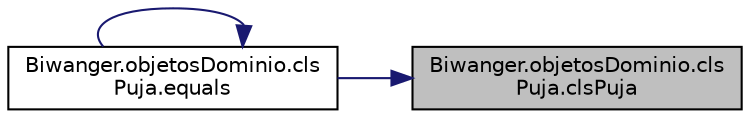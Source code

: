 digraph "Biwanger.objetosDominio.clsPuja.clsPuja"
{
 // LATEX_PDF_SIZE
  edge [fontname="Helvetica",fontsize="10",labelfontname="Helvetica",labelfontsize="10"];
  node [fontname="Helvetica",fontsize="10",shape=record];
  rankdir="RL";
  Node1 [label="Biwanger.objetosDominio.cls\lPuja.clsPuja",height=0.2,width=0.4,color="black", fillcolor="grey75", style="filled", fontcolor="black",tooltip=" "];
  Node1 -> Node2 [dir="back",color="midnightblue",fontsize="10",style="solid",fontname="Helvetica"];
  Node2 [label="Biwanger.objetosDominio.cls\lPuja.equals",height=0.2,width=0.4,color="black", fillcolor="white", style="filled",URL="$class_biwanger_1_1objetos_dominio_1_1cls_puja.html#a258834cbbf43332781b608f073135949",tooltip=" "];
  Node2 -> Node2 [dir="back",color="midnightblue",fontsize="10",style="solid",fontname="Helvetica"];
}
